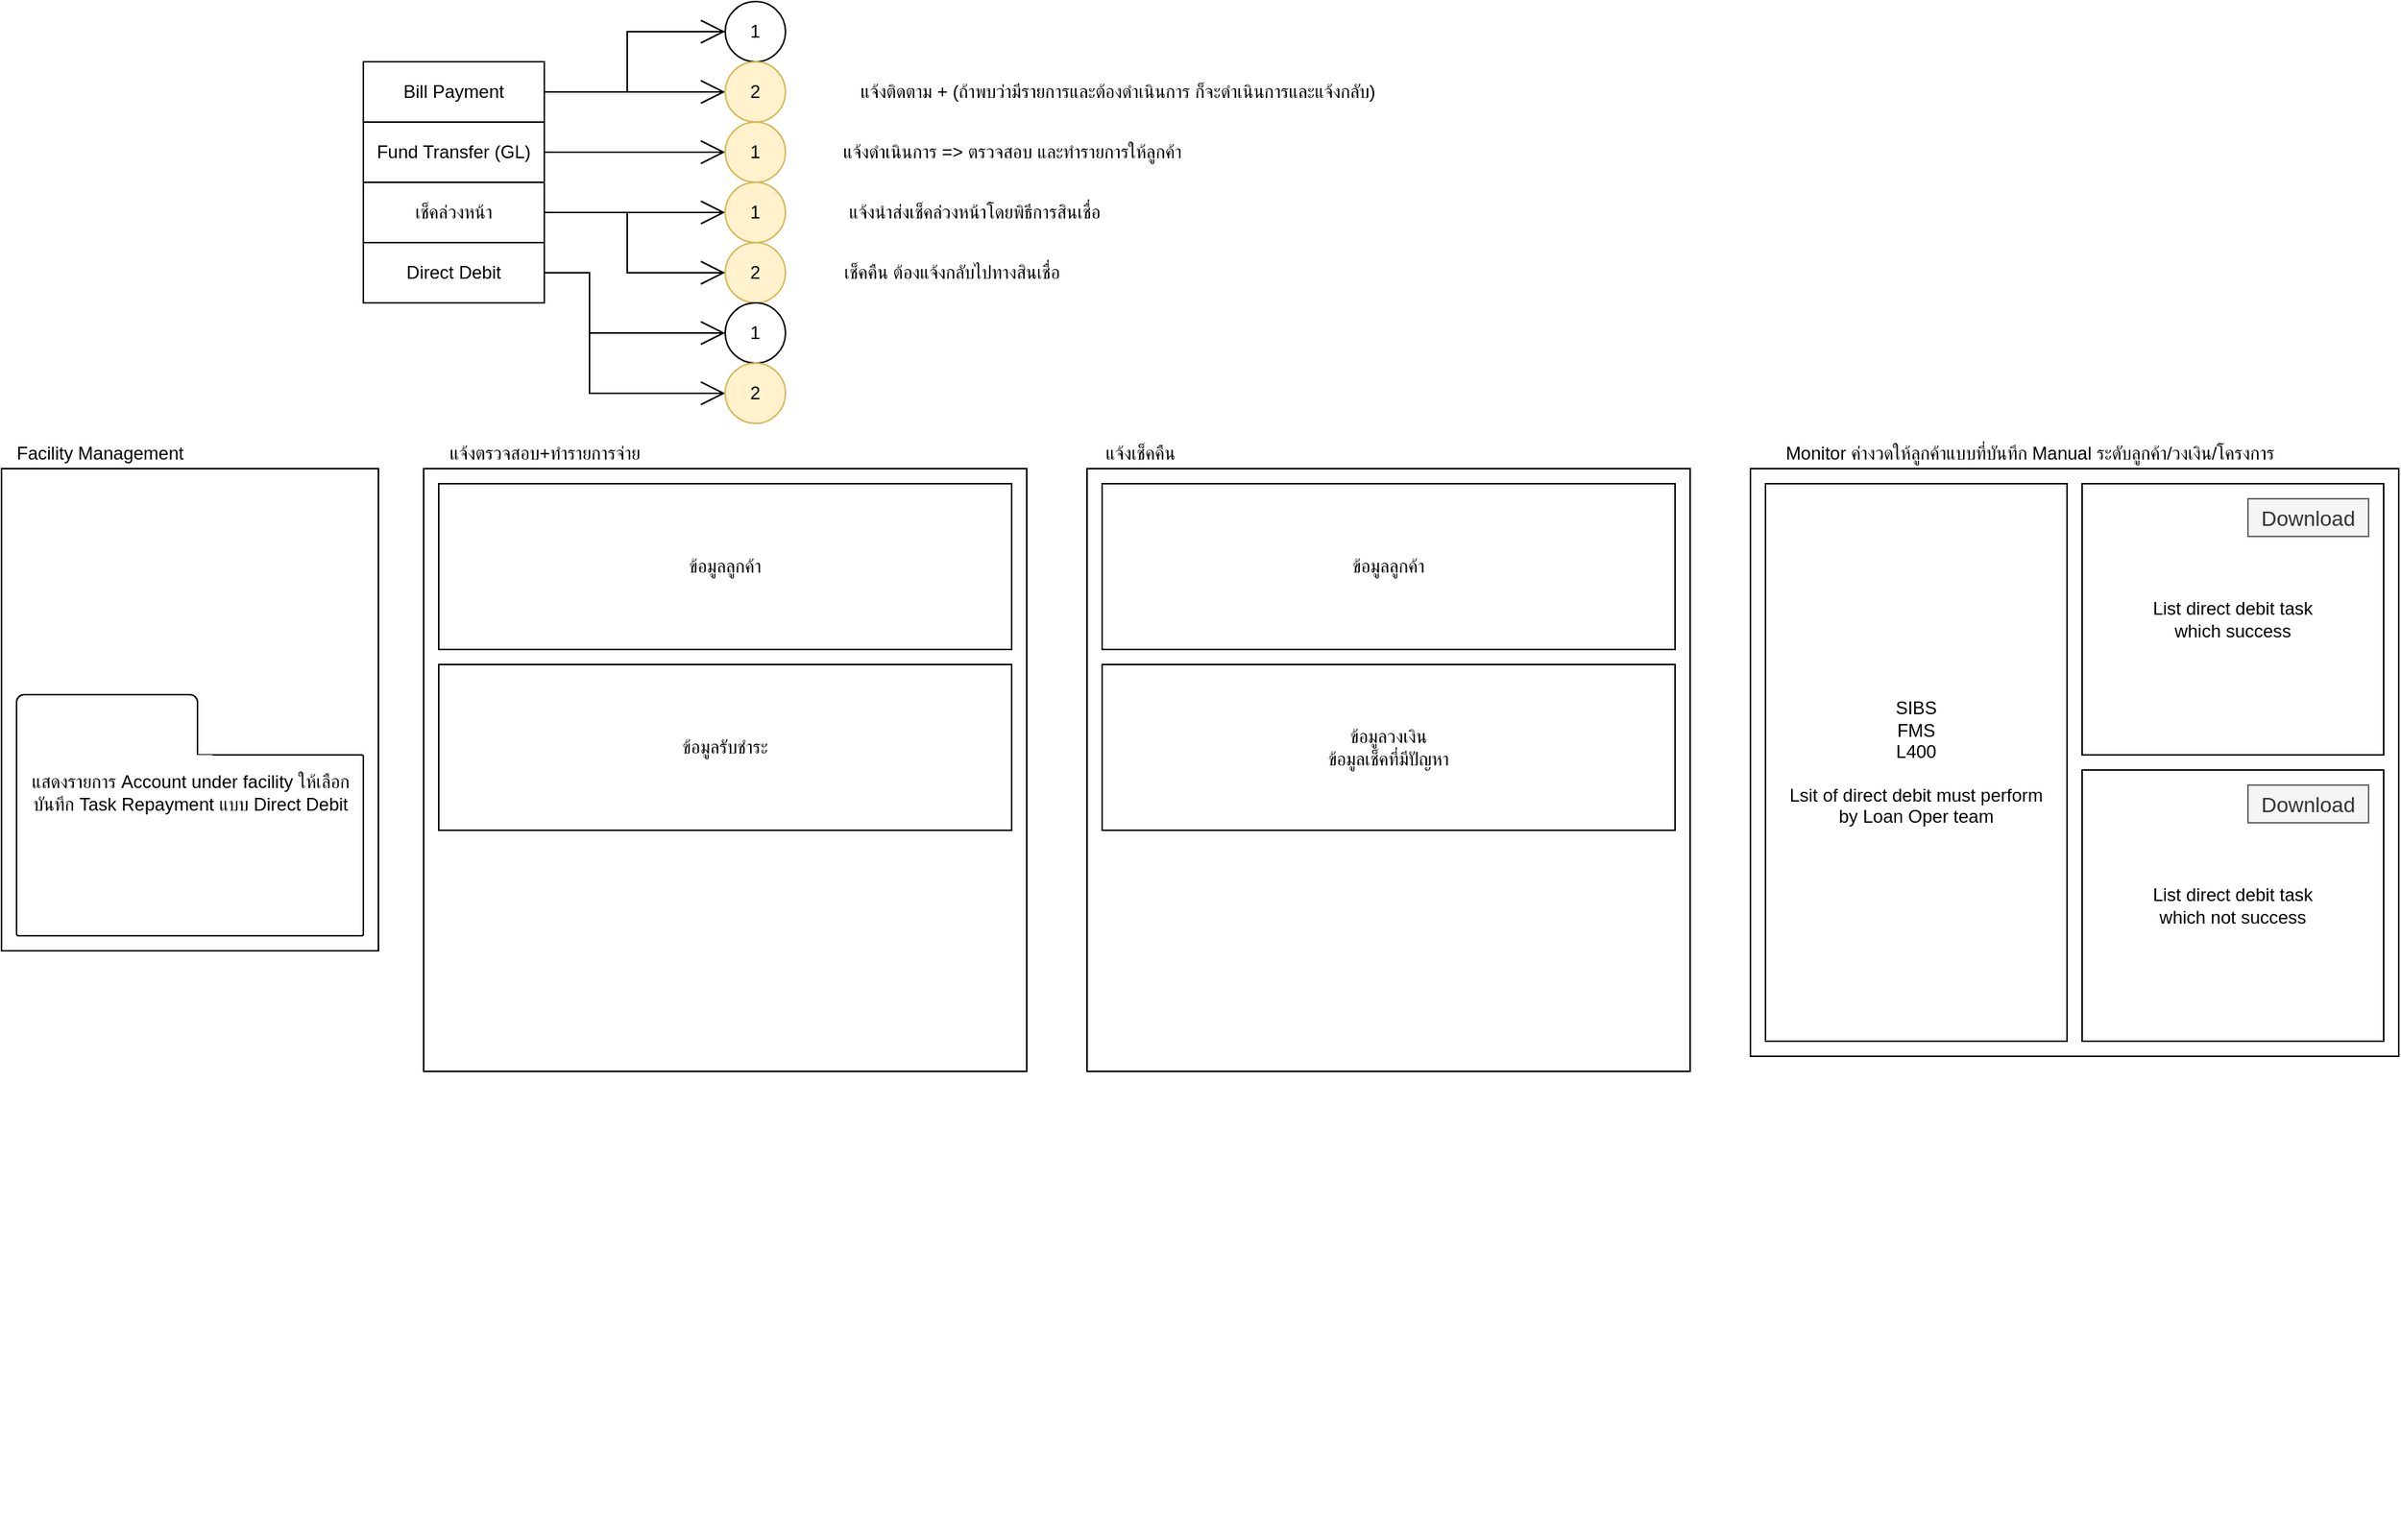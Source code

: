 <mxfile version="15.3.4" type="github">
  <diagram id="aT4oEDUAnOuB-G0PJF9K" name="Page-1">
    <mxGraphModel dx="868" dy="450" grid="1" gridSize="10" guides="1" tooltips="1" connect="1" arrows="1" fold="1" page="1" pageScale="1" pageWidth="850" pageHeight="1100" math="0" shadow="0">
      <root>
        <mxCell id="0" />
        <mxCell id="1" parent="0" />
        <mxCell id="zsEWkoxSY1kFqZuJsYoo-7" style="edgeStyle=orthogonalEdgeStyle;rounded=0;orthogonalLoop=1;jettySize=auto;html=1;exitX=1;exitY=0.5;exitDx=0;exitDy=0;entryX=0;entryY=0.5;entryDx=0;entryDy=0;endArrow=open;startSize=14;endSize=14;sourcePerimeterSpacing=8;targetPerimeterSpacing=8;" edge="1" parent="1" source="zsEWkoxSY1kFqZuJsYoo-1" target="zsEWkoxSY1kFqZuJsYoo-5">
          <mxGeometry relative="1" as="geometry" />
        </mxCell>
        <mxCell id="zsEWkoxSY1kFqZuJsYoo-8" style="edgeStyle=orthogonalEdgeStyle;rounded=0;orthogonalLoop=1;jettySize=auto;html=1;exitX=1;exitY=0.5;exitDx=0;exitDy=0;entryX=0;entryY=0.5;entryDx=0;entryDy=0;endArrow=open;startSize=14;endSize=14;sourcePerimeterSpacing=8;targetPerimeterSpacing=8;" edge="1" parent="1" source="zsEWkoxSY1kFqZuJsYoo-1" target="zsEWkoxSY1kFqZuJsYoo-6">
          <mxGeometry relative="1" as="geometry" />
        </mxCell>
        <mxCell id="zsEWkoxSY1kFqZuJsYoo-1" value="Bill Payment" style="rounded=0;whiteSpace=wrap;html=1;hachureGap=4;pointerEvents=0;" vertex="1" parent="1">
          <mxGeometry x="240" y="130" width="120" height="40" as="geometry" />
        </mxCell>
        <mxCell id="zsEWkoxSY1kFqZuJsYoo-10" style="edgeStyle=orthogonalEdgeStyle;rounded=0;orthogonalLoop=1;jettySize=auto;html=1;exitX=1;exitY=0.5;exitDx=0;exitDy=0;entryX=0;entryY=0.5;entryDx=0;entryDy=0;endArrow=open;startSize=14;endSize=14;sourcePerimeterSpacing=8;targetPerimeterSpacing=8;" edge="1" parent="1" source="zsEWkoxSY1kFqZuJsYoo-2" target="zsEWkoxSY1kFqZuJsYoo-9">
          <mxGeometry relative="1" as="geometry" />
        </mxCell>
        <mxCell id="zsEWkoxSY1kFqZuJsYoo-2" value="Fund Transfer (GL)" style="rounded=0;whiteSpace=wrap;html=1;hachureGap=4;pointerEvents=0;" vertex="1" parent="1">
          <mxGeometry x="240" y="170" width="120" height="40" as="geometry" />
        </mxCell>
        <mxCell id="zsEWkoxSY1kFqZuJsYoo-17" style="edgeStyle=orthogonalEdgeStyle;rounded=0;orthogonalLoop=1;jettySize=auto;html=1;exitX=1;exitY=0.5;exitDx=0;exitDy=0;entryX=0;entryY=0.5;entryDx=0;entryDy=0;endArrow=open;startSize=14;endSize=14;sourcePerimeterSpacing=8;targetPerimeterSpacing=8;" edge="1" parent="1" source="zsEWkoxSY1kFqZuJsYoo-3" target="zsEWkoxSY1kFqZuJsYoo-16">
          <mxGeometry relative="1" as="geometry" />
        </mxCell>
        <mxCell id="zsEWkoxSY1kFqZuJsYoo-21" style="edgeStyle=orthogonalEdgeStyle;rounded=0;orthogonalLoop=1;jettySize=auto;html=1;exitX=1;exitY=0.5;exitDx=0;exitDy=0;entryX=0;entryY=0.5;entryDx=0;entryDy=0;endArrow=open;startSize=14;endSize=14;sourcePerimeterSpacing=8;targetPerimeterSpacing=8;" edge="1" parent="1" source="zsEWkoxSY1kFqZuJsYoo-3" target="zsEWkoxSY1kFqZuJsYoo-19">
          <mxGeometry relative="1" as="geometry" />
        </mxCell>
        <mxCell id="zsEWkoxSY1kFqZuJsYoo-3" value="เช็คล่วงหน้า" style="rounded=0;whiteSpace=wrap;html=1;hachureGap=4;pointerEvents=0;" vertex="1" parent="1">
          <mxGeometry x="240" y="210" width="120" height="40" as="geometry" />
        </mxCell>
        <mxCell id="zsEWkoxSY1kFqZuJsYoo-31" style="edgeStyle=orthogonalEdgeStyle;rounded=0;orthogonalLoop=1;jettySize=auto;html=1;exitX=1;exitY=0.5;exitDx=0;exitDy=0;entryX=0;entryY=0.5;entryDx=0;entryDy=0;endArrow=open;startSize=14;endSize=14;sourcePerimeterSpacing=8;targetPerimeterSpacing=8;" edge="1" parent="1" source="zsEWkoxSY1kFqZuJsYoo-4" target="zsEWkoxSY1kFqZuJsYoo-29">
          <mxGeometry relative="1" as="geometry">
            <Array as="points">
              <mxPoint x="390" y="270" />
              <mxPoint x="390" y="310" />
            </Array>
          </mxGeometry>
        </mxCell>
        <mxCell id="zsEWkoxSY1kFqZuJsYoo-32" style="edgeStyle=orthogonalEdgeStyle;rounded=0;orthogonalLoop=1;jettySize=auto;html=1;exitX=1;exitY=0.5;exitDx=0;exitDy=0;entryX=0;entryY=0.5;entryDx=0;entryDy=0;endArrow=open;startSize=14;endSize=14;sourcePerimeterSpacing=8;targetPerimeterSpacing=8;" edge="1" parent="1" source="zsEWkoxSY1kFqZuJsYoo-4" target="zsEWkoxSY1kFqZuJsYoo-30">
          <mxGeometry relative="1" as="geometry">
            <Array as="points">
              <mxPoint x="390" y="270" />
              <mxPoint x="390" y="350" />
            </Array>
          </mxGeometry>
        </mxCell>
        <mxCell id="zsEWkoxSY1kFqZuJsYoo-4" value="Direct Debit" style="rounded=0;whiteSpace=wrap;html=1;hachureGap=4;pointerEvents=0;" vertex="1" parent="1">
          <mxGeometry x="240" y="250" width="120" height="40" as="geometry" />
        </mxCell>
        <mxCell id="zsEWkoxSY1kFqZuJsYoo-5" value="1" style="ellipse;whiteSpace=wrap;html=1;aspect=fixed;hachureGap=4;pointerEvents=0;" vertex="1" parent="1">
          <mxGeometry x="480" y="90" width="40" height="40" as="geometry" />
        </mxCell>
        <mxCell id="zsEWkoxSY1kFqZuJsYoo-6" value="2" style="ellipse;whiteSpace=wrap;html=1;aspect=fixed;hachureGap=4;pointerEvents=0;fillColor=#fff2cc;strokeColor=#d6b656;" vertex="1" parent="1">
          <mxGeometry x="480" y="130" width="40" height="40" as="geometry" />
        </mxCell>
        <mxCell id="zsEWkoxSY1kFqZuJsYoo-9" value="1" style="ellipse;whiteSpace=wrap;html=1;aspect=fixed;hachureGap=4;pointerEvents=0;fillColor=#fff2cc;strokeColor=#d6b656;" vertex="1" parent="1">
          <mxGeometry x="480" y="170" width="40" height="40" as="geometry" />
        </mxCell>
        <mxCell id="zsEWkoxSY1kFqZuJsYoo-11" value="" style="rounded=0;whiteSpace=wrap;html=1;hachureGap=4;pointerEvents=0;" vertex="1" parent="1">
          <mxGeometry x="280" y="400" width="400" height="400" as="geometry" />
        </mxCell>
        <mxCell id="zsEWkoxSY1kFqZuJsYoo-12" value="ข้อมูลลูกค้า" style="rounded=0;whiteSpace=wrap;html=1;hachureGap=4;pointerEvents=0;" vertex="1" parent="1">
          <mxGeometry x="290" y="410" width="380" height="110" as="geometry" />
        </mxCell>
        <mxCell id="zsEWkoxSY1kFqZuJsYoo-13" value="ข้อมูลรับชำระ" style="rounded=0;whiteSpace=wrap;html=1;hachureGap=4;pointerEvents=0;" vertex="1" parent="1">
          <mxGeometry x="290" y="530" width="380" height="110" as="geometry" />
        </mxCell>
        <mxCell id="zsEWkoxSY1kFqZuJsYoo-14" value="แจ้งติดตาม + (ถ้าพบว่ามีรายการและต้องดำเนินการ ก็จะดำเนินการและแจ้งกลับ)" style="text;html=1;align=center;verticalAlign=middle;resizable=0;points=[];autosize=1;strokeColor=none;fillColor=none;" vertex="1" parent="1">
          <mxGeometry x="540" y="140" width="400" height="20" as="geometry" />
        </mxCell>
        <mxCell id="zsEWkoxSY1kFqZuJsYoo-15" value="แจ้งดำเนินการ =&amp;gt; ตรวจสอบ และทำรายการให้ลูกค้า" style="text;html=1;align=center;verticalAlign=middle;resizable=0;points=[];autosize=1;strokeColor=none;fillColor=none;" vertex="1" parent="1">
          <mxGeometry x="535" y="180" width="270" height="20" as="geometry" />
        </mxCell>
        <mxCell id="zsEWkoxSY1kFqZuJsYoo-16" value="1" style="ellipse;whiteSpace=wrap;html=1;aspect=fixed;hachureGap=4;pointerEvents=0;fillColor=#fff2cc;strokeColor=#d6b656;" vertex="1" parent="1">
          <mxGeometry x="480" y="210" width="40" height="40" as="geometry" />
        </mxCell>
        <mxCell id="zsEWkoxSY1kFqZuJsYoo-18" value="เช็คคืน ต้องแจ้งกลับไปทางสินเชื่อ" style="text;html=1;align=center;verticalAlign=middle;resizable=0;points=[];autosize=1;strokeColor=none;fillColor=none;" vertex="1" parent="1">
          <mxGeometry x="540" y="260" width="180" height="20" as="geometry" />
        </mxCell>
        <mxCell id="zsEWkoxSY1kFqZuJsYoo-19" value="2" style="ellipse;whiteSpace=wrap;html=1;aspect=fixed;hachureGap=4;pointerEvents=0;fillColor=#fff2cc;strokeColor=#d6b656;" vertex="1" parent="1">
          <mxGeometry x="480" y="250" width="40" height="40" as="geometry" />
        </mxCell>
        <mxCell id="zsEWkoxSY1kFqZuJsYoo-20" value="แจ้งนำส่งเช็คล่วงหน้าโดยพิธีการสินเชื่อ" style="text;html=1;align=center;verticalAlign=middle;resizable=0;points=[];autosize=1;strokeColor=none;fillColor=none;" vertex="1" parent="1">
          <mxGeometry x="540" y="220" width="210" height="20" as="geometry" />
        </mxCell>
        <mxCell id="zsEWkoxSY1kFqZuJsYoo-22" value="" style="rounded=0;whiteSpace=wrap;html=1;hachureGap=4;pointerEvents=0;" vertex="1" parent="1">
          <mxGeometry x="720" y="400" width="400" height="400" as="geometry" />
        </mxCell>
        <mxCell id="zsEWkoxSY1kFqZuJsYoo-23" value="ข้อมูลลูกค้า" style="rounded=0;whiteSpace=wrap;html=1;hachureGap=4;pointerEvents=0;" vertex="1" parent="1">
          <mxGeometry x="730" y="410" width="380" height="110" as="geometry" />
        </mxCell>
        <mxCell id="zsEWkoxSY1kFqZuJsYoo-24" value="ข้อมูลวงเงิน&lt;br&gt;ข้อมูลเช็คที่มีปัญหา" style="rounded=0;whiteSpace=wrap;html=1;hachureGap=4;pointerEvents=0;" vertex="1" parent="1">
          <mxGeometry x="730" y="530" width="380" height="110" as="geometry" />
        </mxCell>
        <mxCell id="zsEWkoxSY1kFqZuJsYoo-25" value="แจ้งเช็คคืน" style="text;html=1;align=center;verticalAlign=middle;resizable=0;points=[];autosize=1;strokeColor=none;fillColor=none;" vertex="1" parent="1">
          <mxGeometry x="720" y="380" width="70" height="20" as="geometry" />
        </mxCell>
        <mxCell id="zsEWkoxSY1kFqZuJsYoo-26" value="แจ้งตรวจสอบ+ทำรายการจ่าย" style="text;html=1;align=center;verticalAlign=middle;resizable=0;points=[];autosize=1;strokeColor=none;fillColor=none;" vertex="1" parent="1">
          <mxGeometry x="280" y="380" width="160" height="20" as="geometry" />
        </mxCell>
        <mxCell id="zsEWkoxSY1kFqZuJsYoo-27" value="" style="rounded=0;whiteSpace=wrap;html=1;hachureGap=4;pointerEvents=0;" vertex="1" parent="1">
          <mxGeometry x="1160" y="400" width="430" height="390" as="geometry" />
        </mxCell>
        <mxCell id="zsEWkoxSY1kFqZuJsYoo-28" value="Monitor ค่างวดให้ลูกค้าแบบที่บันทึก Manual ระดับลูกค้า/วงเงิน/โครงการ" style="text;html=1;align=center;verticalAlign=middle;resizable=0;points=[];autosize=1;strokeColor=none;fillColor=none;" vertex="1" parent="1">
          <mxGeometry x="1160" y="380" width="370" height="20" as="geometry" />
        </mxCell>
        <mxCell id="zsEWkoxSY1kFqZuJsYoo-29" value="1" style="ellipse;whiteSpace=wrap;html=1;aspect=fixed;hachureGap=4;pointerEvents=0;" vertex="1" parent="1">
          <mxGeometry x="480" y="290" width="40" height="40" as="geometry" />
        </mxCell>
        <mxCell id="zsEWkoxSY1kFqZuJsYoo-30" value="2" style="ellipse;whiteSpace=wrap;html=1;aspect=fixed;hachureGap=4;pointerEvents=0;fillColor=#fff2cc;strokeColor=#d6b656;" vertex="1" parent="1">
          <mxGeometry x="480" y="330" width="40" height="40" as="geometry" />
        </mxCell>
        <mxCell id="zsEWkoxSY1kFqZuJsYoo-33" value="SIBS&lt;br&gt;FMS&lt;br&gt;L400&lt;br&gt;&lt;br&gt;Lsit of direct debit must perform&lt;br&gt;by Loan Oper team" style="rounded=0;whiteSpace=wrap;html=1;hachureGap=4;pointerEvents=0;" vertex="1" parent="1">
          <mxGeometry x="1170" y="410" width="200" height="370" as="geometry" />
        </mxCell>
        <mxCell id="zsEWkoxSY1kFqZuJsYoo-34" value="List direct debit task&lt;br&gt;which success" style="rounded=0;whiteSpace=wrap;html=1;hachureGap=4;pointerEvents=0;" vertex="1" parent="1">
          <mxGeometry x="1380" y="410" width="200" height="180" as="geometry" />
        </mxCell>
        <mxCell id="zsEWkoxSY1kFqZuJsYoo-35" value="&lt;span&gt;List direct debit task&lt;/span&gt;&lt;br&gt;&lt;span&gt;which not success&lt;/span&gt;" style="rounded=0;whiteSpace=wrap;html=1;hachureGap=4;pointerEvents=0;" vertex="1" parent="1">
          <mxGeometry x="1380" y="600" width="200" height="180" as="geometry" />
        </mxCell>
        <mxCell id="zsEWkoxSY1kFqZuJsYoo-37" value="Download" style="rounded=0;whiteSpace=wrap;html=1;fontSize=14;fillColor=#f5f5f5;strokeColor=#666666;fontColor=#333333;hachureGap=4;pointerEvents=0;" vertex="1" parent="1">
          <mxGeometry x="1490" y="420" width="80" height="25" as="geometry" />
        </mxCell>
        <mxCell id="zsEWkoxSY1kFqZuJsYoo-39" value="Download" style="rounded=0;whiteSpace=wrap;html=1;fontSize=14;fillColor=#f5f5f5;strokeColor=#666666;fontColor=#333333;hachureGap=4;pointerEvents=0;" vertex="1" parent="1">
          <mxGeometry x="1490" y="610" width="80" height="25" as="geometry" />
        </mxCell>
        <mxCell id="zsEWkoxSY1kFqZuJsYoo-40" value="" style="rounded=0;whiteSpace=wrap;html=1;hachureGap=4;pointerEvents=0;" vertex="1" parent="1">
          <mxGeometry y="400" width="250" height="320" as="geometry" />
        </mxCell>
        <mxCell id="zsEWkoxSY1kFqZuJsYoo-41" value="Facility Management" style="text;html=1;align=center;verticalAlign=middle;resizable=0;points=[];autosize=1;strokeColor=none;fillColor=none;" vertex="1" parent="1">
          <mxGeometry y="380" width="130" height="20" as="geometry" />
        </mxCell>
        <mxCell id="zsEWkoxSY1kFqZuJsYoo-42" value="" style="group;hachureGap=4;pointerEvents=0;" vertex="1" connectable="0" parent="1">
          <mxGeometry x="10" y="550" width="240" height="560" as="geometry" />
        </mxCell>
        <mxCell id="zsEWkoxSY1kFqZuJsYoo-43" value="" style="rounded=1;whiteSpace=wrap;html=1;arcSize=1;" vertex="1" parent="zsEWkoxSY1kFqZuJsYoo-42">
          <mxGeometry y="40" width="230" height="120" as="geometry" />
        </mxCell>
        <mxCell id="zsEWkoxSY1kFqZuJsYoo-44" value="" style="rounded=1;whiteSpace=wrap;html=1;arcSize=10;" vertex="1" parent="zsEWkoxSY1kFqZuJsYoo-42">
          <mxGeometry width="120" height="50" as="geometry" />
        </mxCell>
        <mxCell id="zsEWkoxSY1kFqZuJsYoo-45" value="" style="rounded=0;whiteSpace=wrap;html=1;strokeColor=none;" vertex="1" parent="zsEWkoxSY1kFqZuJsYoo-42">
          <mxGeometry y="40" width="130" height="60" as="geometry" />
        </mxCell>
        <mxCell id="zsEWkoxSY1kFqZuJsYoo-46" value="" style="endArrow=none;html=1;exitX=0;exitY=1;exitDx=0;exitDy=0;" edge="1" parent="zsEWkoxSY1kFqZuJsYoo-42" source="zsEWkoxSY1kFqZuJsYoo-45">
          <mxGeometry width="50" height="50" relative="1" as="geometry">
            <mxPoint x="64.688" y="110" as="sourcePoint" />
            <mxPoint y="40" as="targetPoint" />
          </mxGeometry>
        </mxCell>
        <mxCell id="zsEWkoxSY1kFqZuJsYoo-49" value="แสดงรายการ Account under facility ให้เลือก&lt;br&gt;บันทึก Task Repayment แบบ Direct Debit" style="text;html=1;align=center;verticalAlign=middle;resizable=0;points=[];autosize=1;strokeColor=none;fillColor=none;" vertex="1" parent="zsEWkoxSY1kFqZuJsYoo-42">
          <mxGeometry x="-5" y="50" width="240" height="30" as="geometry" />
        </mxCell>
      </root>
    </mxGraphModel>
  </diagram>
</mxfile>
